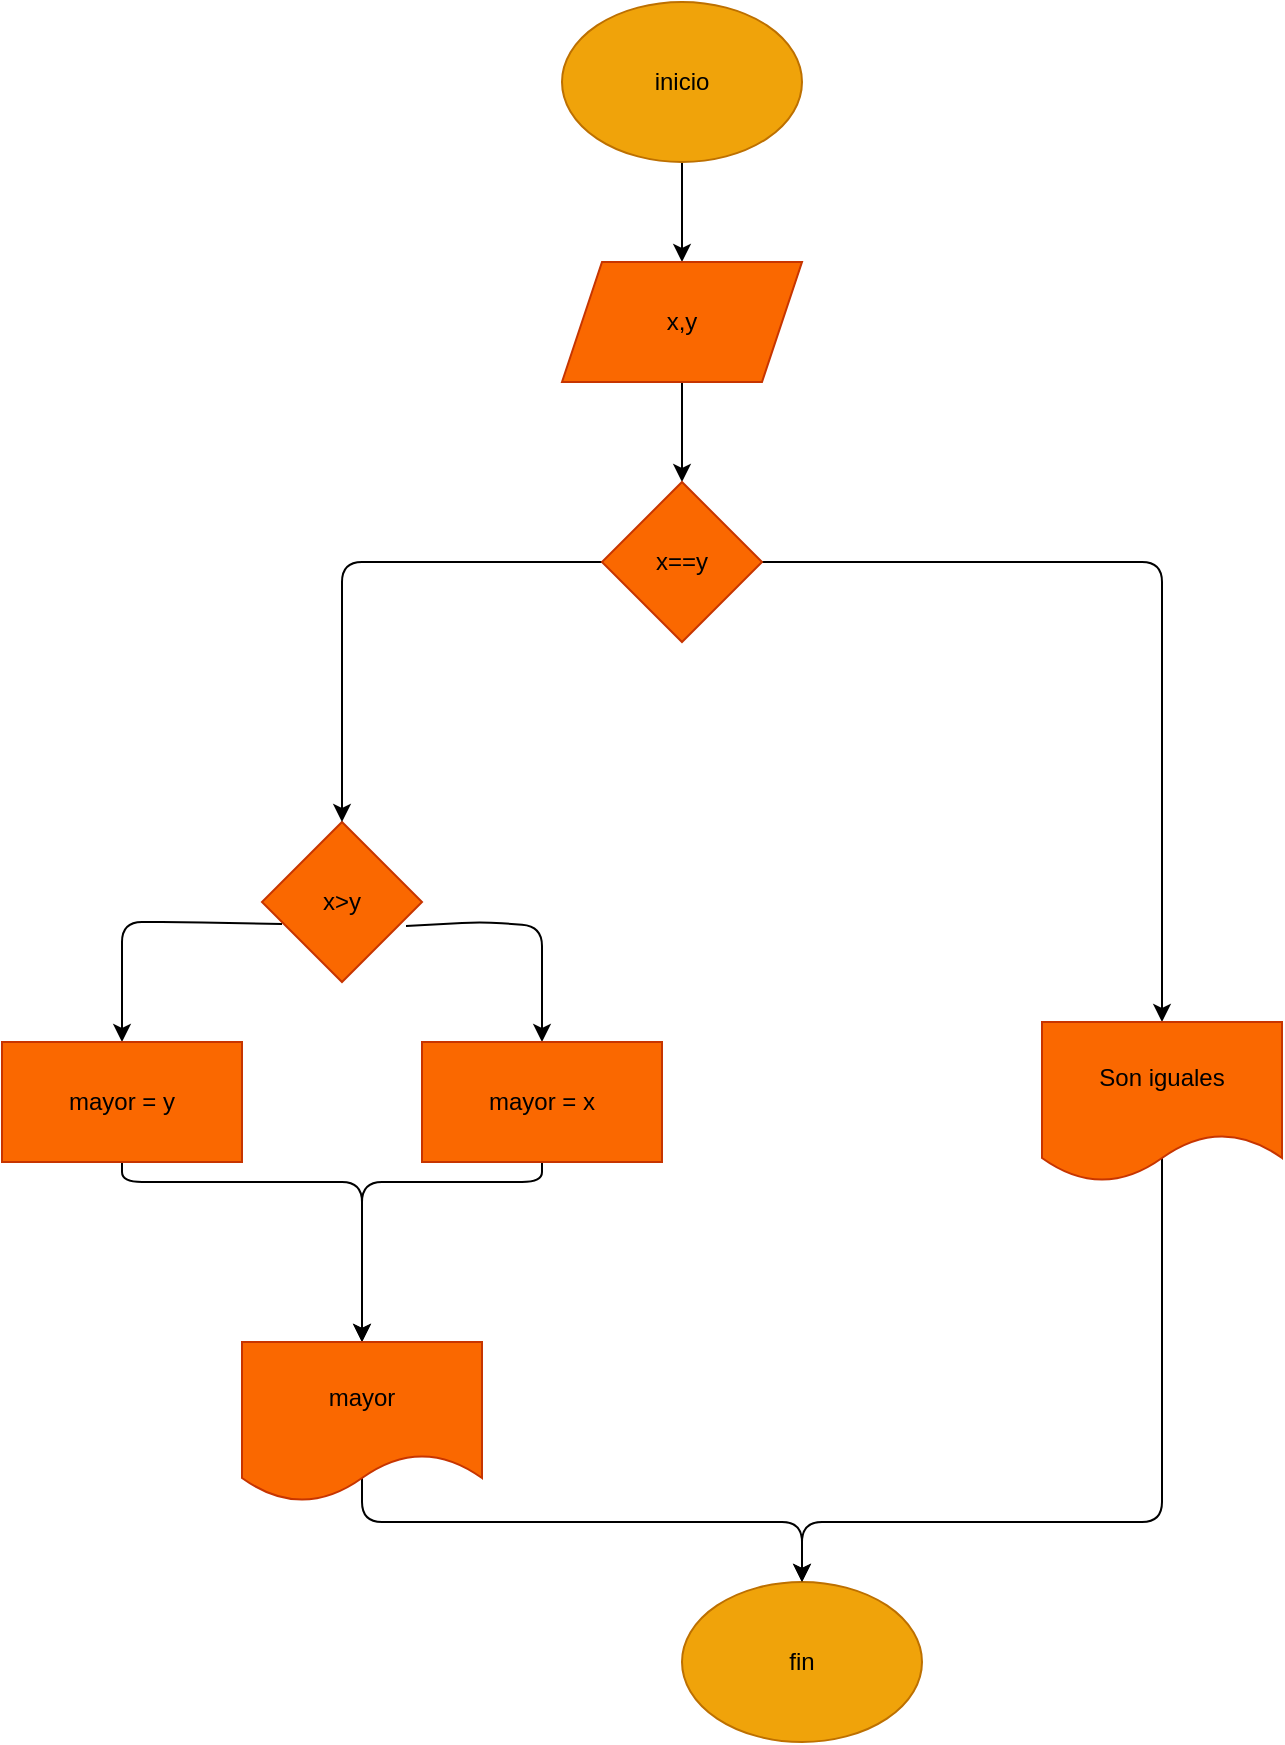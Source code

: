 <mxfile>
    <diagram id="lTgvZGnSSzfNBfDXGlP8" name="Página-1">
        <mxGraphModel dx="1489" dy="1570" grid="1" gridSize="10" guides="1" tooltips="1" connect="1" arrows="1" fold="1" page="1" pageScale="1" pageWidth="827" pageHeight="1169" math="0" shadow="0">
            <root>
                <mxCell id="0"/>
                <mxCell id="1" parent="0"/>
                <mxCell id="28" style="edgeStyle=none;html=1;exitX=0.5;exitY=1;exitDx=0;exitDy=0;entryX=0.5;entryY=0;entryDx=0;entryDy=0;" edge="1" parent="1" source="2" target="6">
                    <mxGeometry relative="1" as="geometry"/>
                </mxCell>
                <mxCell id="2" value="inicio" style="ellipse;whiteSpace=wrap;html=1;fillColor=#f0a30a;strokeColor=#BD7000;fontColor=#000000;" parent="1" vertex="1">
                    <mxGeometry x="230" y="-180" width="120" height="80" as="geometry"/>
                </mxCell>
                <mxCell id="9" style="edgeStyle=none;html=1;entryX=0.5;entryY=0;entryDx=0;entryDy=0;exitX=0.9;exitY=0.65;exitDx=0;exitDy=0;exitPerimeter=0;" parent="1" source="5" target="12" edge="1">
                    <mxGeometry relative="1" as="geometry">
                        <mxPoint x="430" y="350" as="targetPoint"/>
                        <Array as="points">
                            <mxPoint x="190" y="280"/>
                            <mxPoint x="220" y="282"/>
                        </Array>
                        <mxPoint x="150" y="290" as="sourcePoint"/>
                    </mxGeometry>
                </mxCell>
                <mxCell id="21" style="edgeStyle=none;html=1;exitX=1;exitY=0.5;exitDx=0;exitDy=0;" parent="1" source="27" edge="1">
                    <mxGeometry relative="1" as="geometry">
                        <mxPoint x="530" y="330" as="targetPoint"/>
                        <Array as="points">
                            <mxPoint x="530" y="100"/>
                            <mxPoint x="530" y="140"/>
                            <mxPoint x="530" y="270"/>
                            <mxPoint x="530" y="330"/>
                        </Array>
                    </mxGeometry>
                </mxCell>
                <mxCell id="30" style="edgeStyle=none;html=1;exitX=0.125;exitY=0.638;exitDx=0;exitDy=0;entryX=0.5;entryY=0;entryDx=0;entryDy=0;exitPerimeter=0;" edge="1" parent="1" source="5" target="11">
                    <mxGeometry relative="1" as="geometry">
                        <mxPoint x="8" y="270" as="targetPoint"/>
                        <Array as="points">
                            <mxPoint x="40" y="280"/>
                            <mxPoint x="10" y="280"/>
                        </Array>
                    </mxGeometry>
                </mxCell>
                <mxCell id="5" value="x&amp;gt;y" style="rhombus;whiteSpace=wrap;html=1;fillColor=#fa6800;fontColor=#000000;strokeColor=#C73500;" parent="1" vertex="1">
                    <mxGeometry x="80" y="230" width="80" height="80" as="geometry"/>
                </mxCell>
                <mxCell id="32" style="edgeStyle=none;html=1;exitX=0.5;exitY=1;exitDx=0;exitDy=0;entryX=0.5;entryY=0;entryDx=0;entryDy=0;" edge="1" parent="1" source="6" target="27">
                    <mxGeometry relative="1" as="geometry"/>
                </mxCell>
                <mxCell id="6" value="x,y" style="shape=parallelogram;perimeter=parallelogramPerimeter;whiteSpace=wrap;html=1;fixedSize=1;fillColor=#fa6800;fontColor=#000000;strokeColor=#C73500;" parent="1" vertex="1">
                    <mxGeometry x="230" y="-50" width="120" height="60" as="geometry"/>
                </mxCell>
                <mxCell id="14" style="edgeStyle=none;html=1;exitX=0.5;exitY=1;exitDx=0;exitDy=0;entryX=0.5;entryY=0;entryDx=0;entryDy=0;" parent="1" source="11" target="13" edge="1">
                    <mxGeometry relative="1" as="geometry">
                        <Array as="points">
                            <mxPoint x="10" y="410"/>
                            <mxPoint x="130" y="410"/>
                        </Array>
                    </mxGeometry>
                </mxCell>
                <mxCell id="11" value="mayor = y" style="rounded=0;whiteSpace=wrap;html=1;fillColor=#fa6800;fontColor=#000000;strokeColor=#C73500;" parent="1" vertex="1">
                    <mxGeometry x="-50" y="340" width="120" height="60" as="geometry"/>
                </mxCell>
                <mxCell id="15" style="edgeStyle=none;html=1;exitX=0.5;exitY=1;exitDx=0;exitDy=0;entryX=0.5;entryY=0;entryDx=0;entryDy=0;" parent="1" source="12" target="13" edge="1">
                    <mxGeometry relative="1" as="geometry">
                        <mxPoint x="310" y="490" as="targetPoint"/>
                        <Array as="points">
                            <mxPoint x="220" y="410"/>
                            <mxPoint x="130" y="410"/>
                        </Array>
                    </mxGeometry>
                </mxCell>
                <mxCell id="12" value="mayor = x" style="rounded=0;whiteSpace=wrap;html=1;fillColor=#fa6800;fontColor=#000000;strokeColor=#C73500;" parent="1" vertex="1">
                    <mxGeometry x="160" y="340" width="120" height="60" as="geometry"/>
                </mxCell>
                <mxCell id="24" style="edgeStyle=none;html=1;exitX=0.5;exitY=0;exitDx=0;exitDy=0;entryX=0.5;entryY=0;entryDx=0;entryDy=0;" edge="1" parent="1" source="13" target="16">
                    <mxGeometry relative="1" as="geometry">
                        <mxPoint x="350" y="520" as="targetPoint"/>
                        <Array as="points">
                            <mxPoint x="130" y="520"/>
                            <mxPoint x="130" y="580"/>
                            <mxPoint x="350" y="580"/>
                        </Array>
                    </mxGeometry>
                </mxCell>
                <mxCell id="13" value="mayor" style="shape=document;whiteSpace=wrap;html=1;boundedLbl=1;fillColor=#fa6800;fontColor=#000000;strokeColor=#C73500;" parent="1" vertex="1">
                    <mxGeometry x="70" y="490" width="120" height="80" as="geometry"/>
                </mxCell>
                <mxCell id="16" value="fin" style="ellipse;whiteSpace=wrap;html=1;fillColor=#f0a30a;fontColor=#000000;strokeColor=#BD7000;" parent="1" vertex="1">
                    <mxGeometry x="290" y="610" width="120" height="80" as="geometry"/>
                </mxCell>
                <mxCell id="26" style="edgeStyle=none;html=1;exitX=0.5;exitY=0;exitDx=0;exitDy=0;entryX=0.5;entryY=0;entryDx=0;entryDy=0;" edge="1" parent="1" source="22" target="16">
                    <mxGeometry relative="1" as="geometry">
                        <mxPoint x="350" y="550" as="targetPoint"/>
                        <Array as="points">
                            <mxPoint x="530" y="580"/>
                            <mxPoint x="350" y="580"/>
                        </Array>
                    </mxGeometry>
                </mxCell>
                <mxCell id="22" value="Son iguales" style="shape=document;whiteSpace=wrap;html=1;boundedLbl=1;fillColor=#fa6800;fontColor=#000000;strokeColor=#C73500;" vertex="1" parent="1">
                    <mxGeometry x="470" y="330" width="120" height="80" as="geometry"/>
                </mxCell>
                <mxCell id="31" style="edgeStyle=none;html=1;exitX=0;exitY=0.5;exitDx=0;exitDy=0;entryX=0.5;entryY=0;entryDx=0;entryDy=0;" edge="1" parent="1" source="27" target="5">
                    <mxGeometry relative="1" as="geometry">
                        <mxPoint x="120" y="100" as="targetPoint"/>
                        <Array as="points">
                            <mxPoint x="120" y="100"/>
                        </Array>
                    </mxGeometry>
                </mxCell>
                <mxCell id="27" value="x==y" style="rhombus;whiteSpace=wrap;html=1;fillColor=#fa6800;fontColor=#000000;strokeColor=#C73500;" vertex="1" parent="1">
                    <mxGeometry x="250" y="60" width="80" height="80" as="geometry"/>
                </mxCell>
            </root>
        </mxGraphModel>
    </diagram>
</mxfile>
